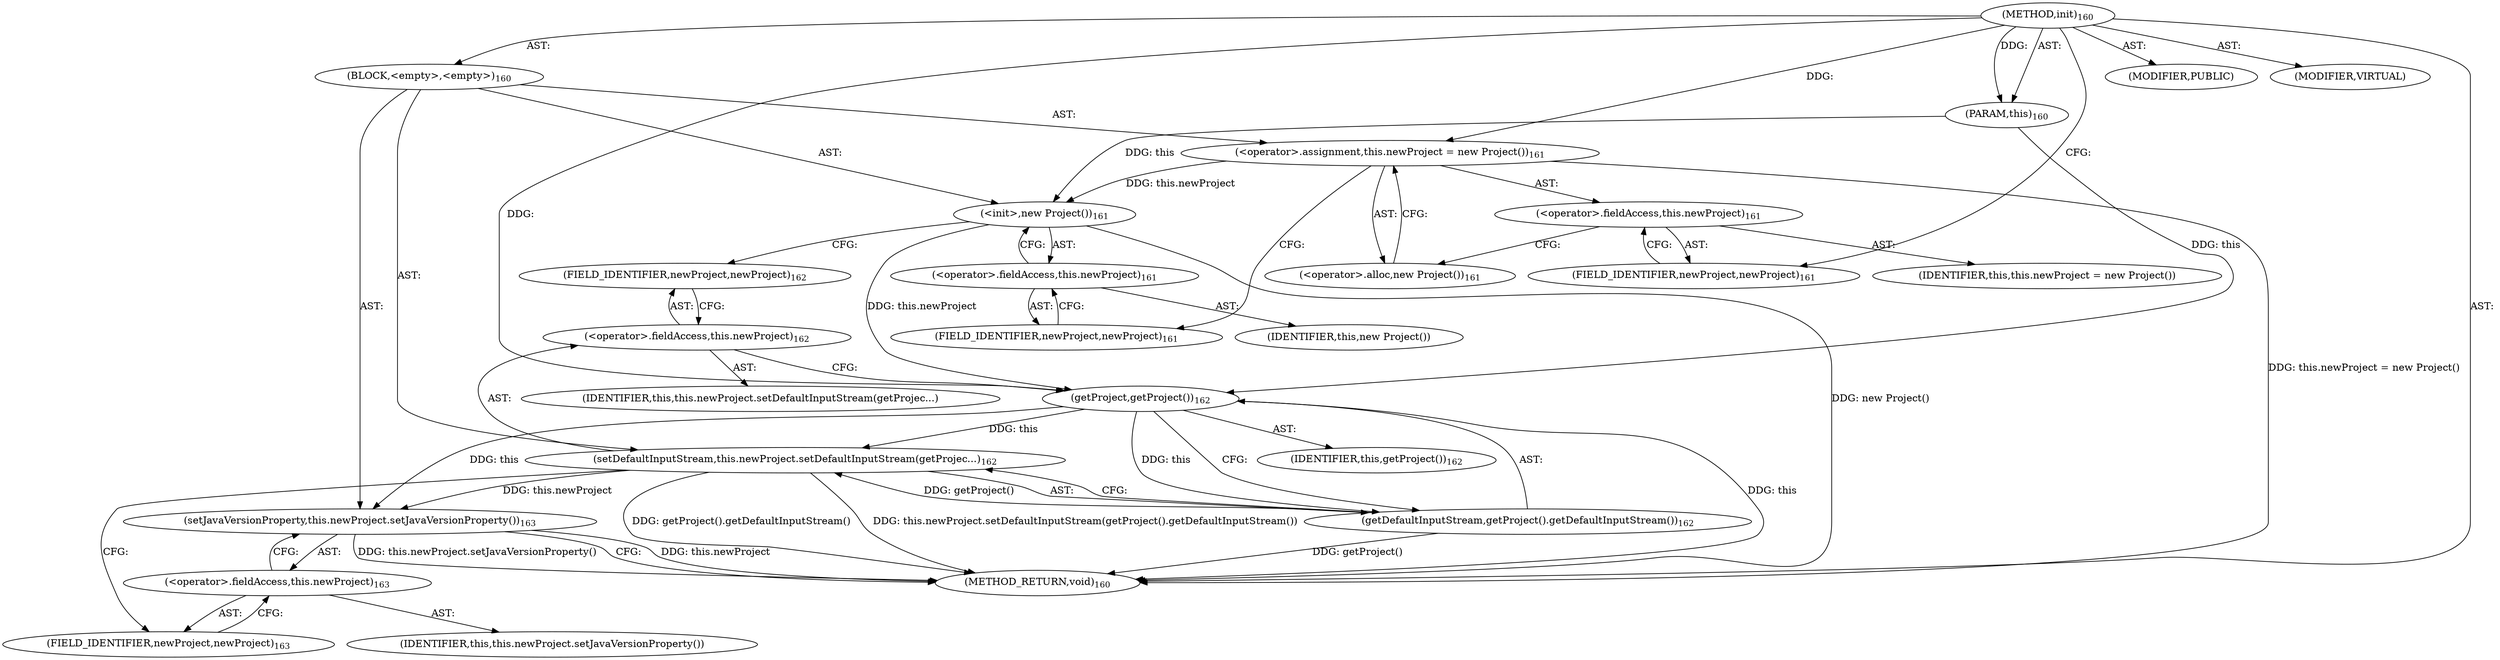 digraph "init" {  
"111669149698" [label = <(METHOD,init)<SUB>160</SUB>> ]
"115964116992" [label = <(PARAM,this)<SUB>160</SUB>> ]
"25769803778" [label = <(BLOCK,&lt;empty&gt;,&lt;empty&gt;)<SUB>160</SUB>> ]
"30064771077" [label = <(&lt;operator&gt;.assignment,this.newProject = new Project())<SUB>161</SUB>> ]
"30064771078" [label = <(&lt;operator&gt;.fieldAccess,this.newProject)<SUB>161</SUB>> ]
"68719476790" [label = <(IDENTIFIER,this,this.newProject = new Project())> ]
"55834574850" [label = <(FIELD_IDENTIFIER,newProject,newProject)<SUB>161</SUB>> ]
"30064771079" [label = <(&lt;operator&gt;.alloc,new Project())<SUB>161</SUB>> ]
"30064771080" [label = <(&lt;init&gt;,new Project())<SUB>161</SUB>> ]
"30064771081" [label = <(&lt;operator&gt;.fieldAccess,this.newProject)<SUB>161</SUB>> ]
"68719476791" [label = <(IDENTIFIER,this,new Project())> ]
"55834574851" [label = <(FIELD_IDENTIFIER,newProject,newProject)<SUB>161</SUB>> ]
"30064771082" [label = <(setDefaultInputStream,this.newProject.setDefaultInputStream(getProjec...)<SUB>162</SUB>> ]
"30064771083" [label = <(&lt;operator&gt;.fieldAccess,this.newProject)<SUB>162</SUB>> ]
"68719476792" [label = <(IDENTIFIER,this,this.newProject.setDefaultInputStream(getProjec...)> ]
"55834574852" [label = <(FIELD_IDENTIFIER,newProject,newProject)<SUB>162</SUB>> ]
"30064771084" [label = <(getDefaultInputStream,getProject().getDefaultInputStream())<SUB>162</SUB>> ]
"30064771085" [label = <(getProject,getProject())<SUB>162</SUB>> ]
"68719476736" [label = <(IDENTIFIER,this,getProject())<SUB>162</SUB>> ]
"30064771086" [label = <(setJavaVersionProperty,this.newProject.setJavaVersionProperty())<SUB>163</SUB>> ]
"30064771087" [label = <(&lt;operator&gt;.fieldAccess,this.newProject)<SUB>163</SUB>> ]
"68719476793" [label = <(IDENTIFIER,this,this.newProject.setJavaVersionProperty())> ]
"55834574853" [label = <(FIELD_IDENTIFIER,newProject,newProject)<SUB>163</SUB>> ]
"133143986191" [label = <(MODIFIER,PUBLIC)> ]
"133143986192" [label = <(MODIFIER,VIRTUAL)> ]
"128849018882" [label = <(METHOD_RETURN,void)<SUB>160</SUB>> ]
  "111669149698" -> "115964116992"  [ label = "AST: "] 
  "111669149698" -> "25769803778"  [ label = "AST: "] 
  "111669149698" -> "133143986191"  [ label = "AST: "] 
  "111669149698" -> "133143986192"  [ label = "AST: "] 
  "111669149698" -> "128849018882"  [ label = "AST: "] 
  "25769803778" -> "30064771077"  [ label = "AST: "] 
  "25769803778" -> "30064771080"  [ label = "AST: "] 
  "25769803778" -> "30064771082"  [ label = "AST: "] 
  "25769803778" -> "30064771086"  [ label = "AST: "] 
  "30064771077" -> "30064771078"  [ label = "AST: "] 
  "30064771077" -> "30064771079"  [ label = "AST: "] 
  "30064771078" -> "68719476790"  [ label = "AST: "] 
  "30064771078" -> "55834574850"  [ label = "AST: "] 
  "30064771080" -> "30064771081"  [ label = "AST: "] 
  "30064771081" -> "68719476791"  [ label = "AST: "] 
  "30064771081" -> "55834574851"  [ label = "AST: "] 
  "30064771082" -> "30064771083"  [ label = "AST: "] 
  "30064771082" -> "30064771084"  [ label = "AST: "] 
  "30064771083" -> "68719476792"  [ label = "AST: "] 
  "30064771083" -> "55834574852"  [ label = "AST: "] 
  "30064771084" -> "30064771085"  [ label = "AST: "] 
  "30064771085" -> "68719476736"  [ label = "AST: "] 
  "30064771086" -> "30064771087"  [ label = "AST: "] 
  "30064771087" -> "68719476793"  [ label = "AST: "] 
  "30064771087" -> "55834574853"  [ label = "AST: "] 
  "30064771077" -> "55834574851"  [ label = "CFG: "] 
  "30064771080" -> "55834574852"  [ label = "CFG: "] 
  "30064771082" -> "55834574853"  [ label = "CFG: "] 
  "30064771086" -> "128849018882"  [ label = "CFG: "] 
  "30064771078" -> "30064771079"  [ label = "CFG: "] 
  "30064771079" -> "30064771077"  [ label = "CFG: "] 
  "30064771081" -> "30064771080"  [ label = "CFG: "] 
  "30064771083" -> "30064771085"  [ label = "CFG: "] 
  "30064771084" -> "30064771082"  [ label = "CFG: "] 
  "30064771087" -> "30064771086"  [ label = "CFG: "] 
  "55834574850" -> "30064771078"  [ label = "CFG: "] 
  "55834574851" -> "30064771081"  [ label = "CFG: "] 
  "55834574852" -> "30064771083"  [ label = "CFG: "] 
  "30064771085" -> "30064771084"  [ label = "CFG: "] 
  "55834574853" -> "30064771087"  [ label = "CFG: "] 
  "111669149698" -> "55834574850"  [ label = "CFG: "] 
  "30064771077" -> "128849018882"  [ label = "DDG: this.newProject = new Project()"] 
  "30064771080" -> "128849018882"  [ label = "DDG: new Project()"] 
  "30064771085" -> "128849018882"  [ label = "DDG: this"] 
  "30064771084" -> "128849018882"  [ label = "DDG: getProject()"] 
  "30064771082" -> "128849018882"  [ label = "DDG: getProject().getDefaultInputStream()"] 
  "30064771082" -> "128849018882"  [ label = "DDG: this.newProject.setDefaultInputStream(getProject().getDefaultInputStream())"] 
  "30064771086" -> "128849018882"  [ label = "DDG: this.newProject"] 
  "30064771086" -> "128849018882"  [ label = "DDG: this.newProject.setJavaVersionProperty()"] 
  "111669149698" -> "115964116992"  [ label = "DDG: "] 
  "111669149698" -> "30064771077"  [ label = "DDG: "] 
  "115964116992" -> "30064771080"  [ label = "DDG: this"] 
  "30064771077" -> "30064771080"  [ label = "DDG: this.newProject"] 
  "30064771085" -> "30064771082"  [ label = "DDG: this"] 
  "30064771084" -> "30064771082"  [ label = "DDG: getProject()"] 
  "30064771082" -> "30064771086"  [ label = "DDG: this.newProject"] 
  "30064771085" -> "30064771086"  [ label = "DDG: this"] 
  "30064771085" -> "30064771084"  [ label = "DDG: this"] 
  "115964116992" -> "30064771085"  [ label = "DDG: this"] 
  "30064771080" -> "30064771085"  [ label = "DDG: this.newProject"] 
  "111669149698" -> "30064771085"  [ label = "DDG: "] 
}
